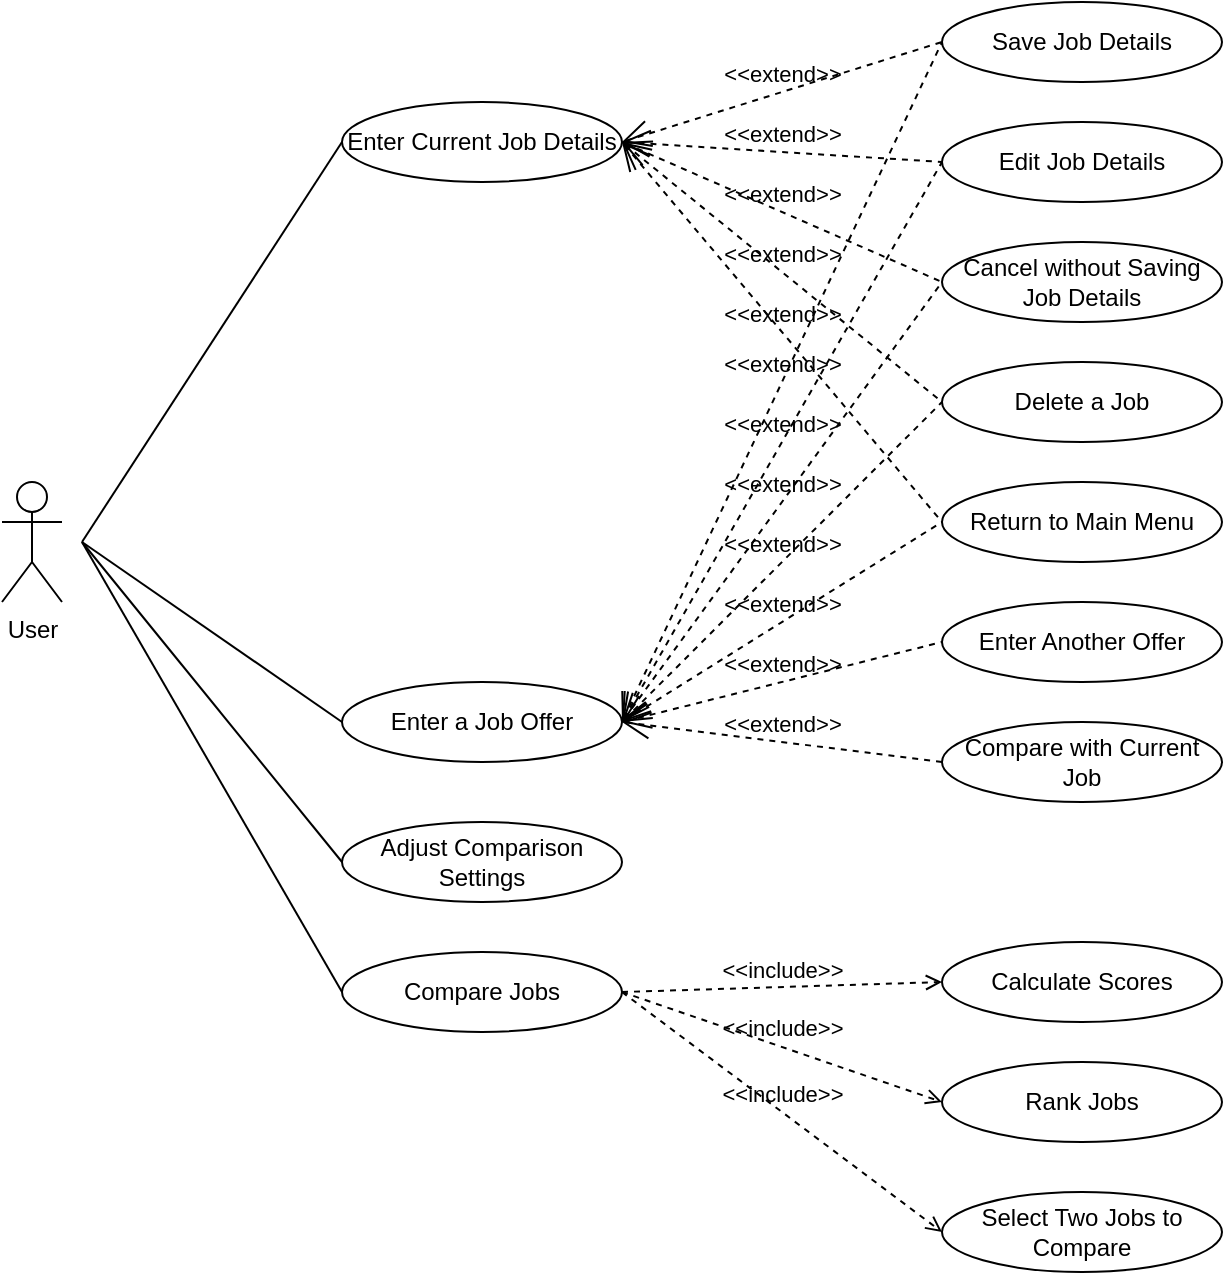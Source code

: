 <mxfile version="13.3.0" type="device"><diagram id="K_zgzD4XkEDGbCKqDK_e" name="Page-1"><mxGraphModel dx="1892" dy="1194" grid="1" gridSize="10" guides="1" tooltips="1" connect="1" arrows="1" fold="1" page="1" pageScale="1" pageWidth="850" pageHeight="1100" math="0" shadow="0"><root><mxCell id="0"/><mxCell id="1" parent="0"/><mxCell id="qd7omXQSjWEN37RS-85e-1" value="User" style="shape=umlActor;html=1;verticalLabelPosition=bottom;verticalAlign=top;align=center;" parent="1" vertex="1"><mxGeometry x="90" y="420" width="30" height="60" as="geometry"/></mxCell><mxCell id="qd7omXQSjWEN37RS-85e-2" value="Enter Current Job Details" style="ellipse;whiteSpace=wrap;html=1;" parent="1" vertex="1"><mxGeometry x="260" y="230" width="140" height="40" as="geometry"/></mxCell><mxCell id="qd7omXQSjWEN37RS-85e-3" value="Enter a Job Offer" style="ellipse;whiteSpace=wrap;html=1;" parent="1" vertex="1"><mxGeometry x="260" y="520" width="140" height="40" as="geometry"/></mxCell><mxCell id="qd7omXQSjWEN37RS-85e-4" value="Adjust Comparison Settings" style="ellipse;whiteSpace=wrap;html=1;" parent="1" vertex="1"><mxGeometry x="260" y="590" width="140" height="40" as="geometry"/></mxCell><mxCell id="qd7omXQSjWEN37RS-85e-5" value="Compare Jobs" style="ellipse;whiteSpace=wrap;html=1;" parent="1" vertex="1"><mxGeometry x="260" y="655" width="140" height="40" as="geometry"/></mxCell><mxCell id="qd7omXQSjWEN37RS-85e-6" value="Edit Job Details" style="ellipse;whiteSpace=wrap;html=1;" parent="1" vertex="1"><mxGeometry x="560" y="240" width="140" height="40" as="geometry"/></mxCell><mxCell id="qd7omXQSjWEN37RS-85e-7" value="Save Job Details" style="ellipse;whiteSpace=wrap;html=1;" parent="1" vertex="1"><mxGeometry x="560" y="180" width="140" height="40" as="geometry"/></mxCell><mxCell id="qd7omXQSjWEN37RS-85e-8" value="Cancel without Saving Job Details" style="ellipse;whiteSpace=wrap;html=1;" parent="1" vertex="1"><mxGeometry x="560" y="300" width="140" height="40" as="geometry"/></mxCell><mxCell id="qd7omXQSjWEN37RS-85e-9" value="Delete a Job" style="ellipse;whiteSpace=wrap;html=1;" parent="1" vertex="1"><mxGeometry x="560" y="360" width="140" height="40" as="geometry"/></mxCell><mxCell id="qd7omXQSjWEN37RS-85e-11" value="" style="edgeStyle=none;html=1;endArrow=none;verticalAlign=bottom;entryX=0;entryY=0.5;entryDx=0;entryDy=0;" parent="1" target="qd7omXQSjWEN37RS-85e-2" edge="1"><mxGeometry width="160" relative="1" as="geometry"><mxPoint x="130" y="450" as="sourcePoint"/><mxPoint x="240" y="270" as="targetPoint"/></mxGeometry></mxCell><mxCell id="qd7omXQSjWEN37RS-85e-13" value="" style="edgeStyle=none;html=1;endArrow=none;verticalAlign=bottom;entryX=0;entryY=0.5;entryDx=0;entryDy=0;" parent="1" target="qd7omXQSjWEN37RS-85e-3" edge="1"><mxGeometry width="160" relative="1" as="geometry"><mxPoint x="130" y="450" as="sourcePoint"/><mxPoint x="270" y="260" as="targetPoint"/></mxGeometry></mxCell><mxCell id="qd7omXQSjWEN37RS-85e-17" value="" style="edgeStyle=none;html=1;endArrow=none;verticalAlign=bottom;entryX=0;entryY=0.5;entryDx=0;entryDy=0;" parent="1" target="qd7omXQSjWEN37RS-85e-4" edge="1"><mxGeometry width="160" relative="1" as="geometry"><mxPoint x="130" y="450" as="sourcePoint"/><mxPoint x="260" y="550" as="targetPoint"/></mxGeometry></mxCell><mxCell id="qd7omXQSjWEN37RS-85e-19" value="" style="edgeStyle=none;html=1;endArrow=none;verticalAlign=bottom;entryX=0;entryY=0.5;entryDx=0;entryDy=0;" parent="1" target="qd7omXQSjWEN37RS-85e-5" edge="1"><mxGeometry width="160" relative="1" as="geometry"><mxPoint x="130" y="450" as="sourcePoint"/><mxPoint x="270" y="620" as="targetPoint"/></mxGeometry></mxCell><mxCell id="qd7omXQSjWEN37RS-85e-26" value="Rank Jobs" style="ellipse;whiteSpace=wrap;html=1;" parent="1" vertex="1"><mxGeometry x="560" y="710" width="140" height="40" as="geometry"/></mxCell><mxCell id="qd7omXQSjWEN37RS-85e-27" value="Calculate Scores" style="ellipse;whiteSpace=wrap;html=1;" parent="1" vertex="1"><mxGeometry x="560" y="650" width="140" height="40" as="geometry"/></mxCell><mxCell id="qd7omXQSjWEN37RS-85e-28" value="&amp;lt;&amp;lt;include&amp;gt;&amp;gt;" style="edgeStyle=none;html=1;endArrow=open;verticalAlign=bottom;dashed=1;labelBackgroundColor=none;exitX=1;exitY=0.5;exitDx=0;exitDy=0;entryX=0;entryY=0.5;entryDx=0;entryDy=0;" parent="1" source="qd7omXQSjWEN37RS-85e-5" target="qd7omXQSjWEN37RS-85e-27" edge="1"><mxGeometry width="160" relative="1" as="geometry"><mxPoint x="470" y="455" as="sourcePoint"/><mxPoint x="670" y="485" as="targetPoint"/></mxGeometry></mxCell><mxCell id="qd7omXQSjWEN37RS-85e-29" value="&amp;lt;&amp;lt;include&amp;gt;&amp;gt;" style="edgeStyle=none;html=1;endArrow=open;verticalAlign=bottom;dashed=1;labelBackgroundColor=none;exitX=1;exitY=0.5;exitDx=0;exitDy=0;entryX=0;entryY=0.5;entryDx=0;entryDy=0;" parent="1" source="qd7omXQSjWEN37RS-85e-5" target="qd7omXQSjWEN37RS-85e-26" edge="1"><mxGeometry width="160" relative="1" as="geometry"><mxPoint x="470" y="675" as="sourcePoint"/><mxPoint x="670" y="655" as="targetPoint"/></mxGeometry></mxCell><mxCell id="qd7omXQSjWEN37RS-85e-33" value="Select Two Jobs to Compare" style="ellipse;whiteSpace=wrap;html=1;" parent="1" vertex="1"><mxGeometry x="560" y="775" width="140" height="40" as="geometry"/></mxCell><mxCell id="qd7omXQSjWEN37RS-85e-34" value="&amp;lt;&amp;lt;include&amp;gt;&amp;gt;" style="edgeStyle=none;html=1;endArrow=open;verticalAlign=bottom;dashed=1;labelBackgroundColor=none;exitX=1;exitY=0.5;exitDx=0;exitDy=0;entryX=0;entryY=0.5;entryDx=0;entryDy=0;" parent="1" source="qd7omXQSjWEN37RS-85e-5" target="qd7omXQSjWEN37RS-85e-33" edge="1"><mxGeometry width="160" relative="1" as="geometry"><mxPoint x="470" y="675" as="sourcePoint"/><mxPoint x="670" y="715" as="targetPoint"/></mxGeometry></mxCell><mxCell id="qd7omXQSjWEN37RS-85e-35" value="Enter Another Offer" style="ellipse;whiteSpace=wrap;html=1;" parent="1" vertex="1"><mxGeometry x="560" y="480" width="140" height="40" as="geometry"/></mxCell><mxCell id="qd7omXQSjWEN37RS-85e-36" value="Return to Main Menu" style="ellipse;whiteSpace=wrap;html=1;" parent="1" vertex="1"><mxGeometry x="560" y="420" width="140" height="40" as="geometry"/></mxCell><mxCell id="qd7omXQSjWEN37RS-85e-37" value="Compare with Current Job" style="ellipse;whiteSpace=wrap;html=1;" parent="1" vertex="1"><mxGeometry x="560" y="540" width="140" height="40" as="geometry"/></mxCell><mxCell id="uTEfdSxyileDagTeyoRc-1" value="&amp;lt;&amp;lt;extend&amp;gt;&amp;gt;" style="edgeStyle=none;html=1;startArrow=open;endArrow=none;startSize=12;verticalAlign=bottom;dashed=1;labelBackgroundColor=none;exitX=1;exitY=0.5;exitDx=0;exitDy=0;entryX=0;entryY=0.5;entryDx=0;entryDy=0;" edge="1" parent="1" source="qd7omXQSjWEN37RS-85e-2" target="qd7omXQSjWEN37RS-85e-6"><mxGeometry width="160" relative="1" as="geometry"><mxPoint x="410" y="440" as="sourcePoint"/><mxPoint x="570" y="440" as="targetPoint"/></mxGeometry></mxCell><mxCell id="uTEfdSxyileDagTeyoRc-2" value="&amp;lt;&amp;lt;extend&amp;gt;&amp;gt;" style="edgeStyle=none;html=1;startArrow=open;endArrow=none;startSize=12;verticalAlign=bottom;dashed=1;labelBackgroundColor=none;exitX=1;exitY=0.5;exitDx=0;exitDy=0;entryX=0;entryY=0.5;entryDx=0;entryDy=0;" edge="1" parent="1" source="qd7omXQSjWEN37RS-85e-2" target="qd7omXQSjWEN37RS-85e-7"><mxGeometry width="160" relative="1" as="geometry"><mxPoint x="410" y="440" as="sourcePoint"/><mxPoint x="570" y="440" as="targetPoint"/></mxGeometry></mxCell><mxCell id="uTEfdSxyileDagTeyoRc-3" value="&amp;lt;&amp;lt;extend&amp;gt;&amp;gt;" style="edgeStyle=none;html=1;startArrow=open;endArrow=none;startSize=12;verticalAlign=bottom;dashed=1;labelBackgroundColor=none;entryX=0;entryY=0.5;entryDx=0;entryDy=0;exitX=1;exitY=0.5;exitDx=0;exitDy=0;" edge="1" parent="1" source="qd7omXQSjWEN37RS-85e-2" target="qd7omXQSjWEN37RS-85e-8"><mxGeometry width="160" relative="1" as="geometry"><mxPoint x="400" y="250" as="sourcePoint"/><mxPoint x="570" y="270" as="targetPoint"/></mxGeometry></mxCell><mxCell id="uTEfdSxyileDagTeyoRc-4" value="&amp;lt;&amp;lt;extend&amp;gt;&amp;gt;" style="edgeStyle=none;html=1;startArrow=open;endArrow=none;startSize=12;verticalAlign=bottom;dashed=1;labelBackgroundColor=none;exitX=1;exitY=0.5;exitDx=0;exitDy=0;entryX=0;entryY=0.5;entryDx=0;entryDy=0;" edge="1" parent="1" source="qd7omXQSjWEN37RS-85e-2" target="qd7omXQSjWEN37RS-85e-9"><mxGeometry width="160" relative="1" as="geometry"><mxPoint x="420" y="270" as="sourcePoint"/><mxPoint x="580" y="280" as="targetPoint"/></mxGeometry></mxCell><mxCell id="uTEfdSxyileDagTeyoRc-5" value="&amp;lt;&amp;lt;extend&amp;gt;&amp;gt;" style="edgeStyle=none;html=1;startArrow=open;endArrow=none;startSize=12;verticalAlign=bottom;dashed=1;labelBackgroundColor=none;exitX=1;exitY=0.5;exitDx=0;exitDy=0;entryX=0;entryY=0.5;entryDx=0;entryDy=0;" edge="1" parent="1" source="qd7omXQSjWEN37RS-85e-2" target="qd7omXQSjWEN37RS-85e-36"><mxGeometry width="160" relative="1" as="geometry"><mxPoint x="430" y="280" as="sourcePoint"/><mxPoint x="590" y="290" as="targetPoint"/></mxGeometry></mxCell><mxCell id="uTEfdSxyileDagTeyoRc-6" value="&amp;lt;&amp;lt;extend&amp;gt;&amp;gt;" style="edgeStyle=none;html=1;startArrow=open;endArrow=none;startSize=12;verticalAlign=bottom;dashed=1;labelBackgroundColor=none;exitX=1;exitY=0.5;exitDx=0;exitDy=0;entryX=0;entryY=0.5;entryDx=0;entryDy=0;" edge="1" parent="1" source="qd7omXQSjWEN37RS-85e-3" target="qd7omXQSjWEN37RS-85e-7"><mxGeometry width="160" relative="1" as="geometry"><mxPoint x="440" y="290" as="sourcePoint"/><mxPoint x="600" y="300" as="targetPoint"/></mxGeometry></mxCell><mxCell id="uTEfdSxyileDagTeyoRc-7" value="&amp;lt;&amp;lt;extend&amp;gt;&amp;gt;" style="edgeStyle=none;html=1;startArrow=open;endArrow=none;startSize=12;verticalAlign=bottom;dashed=1;labelBackgroundColor=none;entryX=0;entryY=0.5;entryDx=0;entryDy=0;exitX=1;exitY=0.5;exitDx=0;exitDy=0;" edge="1" parent="1" source="qd7omXQSjWEN37RS-85e-3" target="qd7omXQSjWEN37RS-85e-6"><mxGeometry width="160" relative="1" as="geometry"><mxPoint x="400" y="420" as="sourcePoint"/><mxPoint x="570" y="210" as="targetPoint"/></mxGeometry></mxCell><mxCell id="uTEfdSxyileDagTeyoRc-8" value="&amp;lt;&amp;lt;extend&amp;gt;&amp;gt;" style="edgeStyle=none;html=1;startArrow=open;endArrow=none;startSize=12;verticalAlign=bottom;dashed=1;labelBackgroundColor=none;exitX=1;exitY=0.5;exitDx=0;exitDy=0;entryX=0;entryY=0.5;entryDx=0;entryDy=0;" edge="1" parent="1" source="qd7omXQSjWEN37RS-85e-3" target="qd7omXQSjWEN37RS-85e-8"><mxGeometry width="160" relative="1" as="geometry"><mxPoint x="420" y="440" as="sourcePoint"/><mxPoint x="580" y="220" as="targetPoint"/></mxGeometry></mxCell><mxCell id="uTEfdSxyileDagTeyoRc-9" value="&amp;lt;&amp;lt;extend&amp;gt;&amp;gt;" style="edgeStyle=none;html=1;startArrow=open;endArrow=none;startSize=12;verticalAlign=bottom;dashed=1;labelBackgroundColor=none;exitX=1;exitY=0.5;exitDx=0;exitDy=0;entryX=0;entryY=0.5;entryDx=0;entryDy=0;" edge="1" parent="1" source="qd7omXQSjWEN37RS-85e-3" target="qd7omXQSjWEN37RS-85e-9"><mxGeometry width="160" relative="1" as="geometry"><mxPoint x="430" y="450" as="sourcePoint"/><mxPoint x="590" y="230" as="targetPoint"/></mxGeometry></mxCell><mxCell id="uTEfdSxyileDagTeyoRc-10" value="&amp;lt;&amp;lt;extend&amp;gt;&amp;gt;" style="edgeStyle=none;html=1;startArrow=open;endArrow=none;startSize=12;verticalAlign=bottom;dashed=1;labelBackgroundColor=none;exitX=1;exitY=0.5;exitDx=0;exitDy=0;entryX=0;entryY=0.5;entryDx=0;entryDy=0;" edge="1" parent="1" source="qd7omXQSjWEN37RS-85e-3" target="qd7omXQSjWEN37RS-85e-36"><mxGeometry width="160" relative="1" as="geometry"><mxPoint x="410" y="430" as="sourcePoint"/><mxPoint x="570" y="390" as="targetPoint"/></mxGeometry></mxCell><mxCell id="uTEfdSxyileDagTeyoRc-11" value="&amp;lt;&amp;lt;extend&amp;gt;&amp;gt;" style="edgeStyle=none;html=1;startArrow=open;endArrow=none;startSize=12;verticalAlign=bottom;dashed=1;labelBackgroundColor=none;exitX=1;exitY=0.5;exitDx=0;exitDy=0;entryX=0;entryY=0.5;entryDx=0;entryDy=0;" edge="1" parent="1" source="qd7omXQSjWEN37RS-85e-3" target="qd7omXQSjWEN37RS-85e-35"><mxGeometry width="160" relative="1" as="geometry"><mxPoint x="420" y="440" as="sourcePoint"/><mxPoint x="580" y="400" as="targetPoint"/></mxGeometry></mxCell><mxCell id="uTEfdSxyileDagTeyoRc-12" value="&amp;lt;&amp;lt;extend&amp;gt;&amp;gt;" style="edgeStyle=none;html=1;startArrow=open;endArrow=none;startSize=12;verticalAlign=bottom;dashed=1;labelBackgroundColor=none;exitX=1;exitY=0.5;exitDx=0;exitDy=0;entryX=0;entryY=0.5;entryDx=0;entryDy=0;" edge="1" parent="1" source="qd7omXQSjWEN37RS-85e-3" target="qd7omXQSjWEN37RS-85e-37"><mxGeometry width="160" relative="1" as="geometry"><mxPoint x="430" y="450" as="sourcePoint"/><mxPoint x="590" y="410" as="targetPoint"/></mxGeometry></mxCell></root></mxGraphModel></diagram></mxfile>